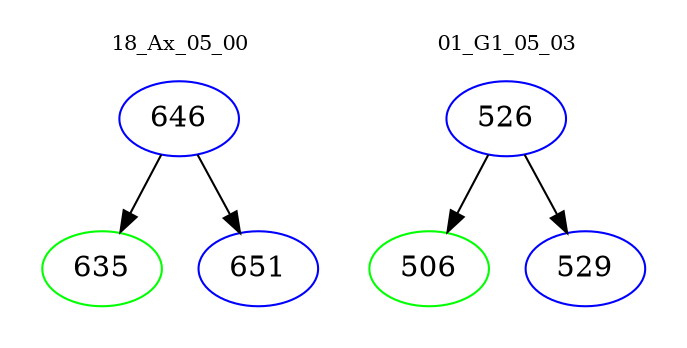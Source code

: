 digraph{
subgraph cluster_0 {
color = white
label = "18_Ax_05_00";
fontsize=10;
T0_646 [label="646", color="blue"]
T0_646 -> T0_635 [color="black"]
T0_635 [label="635", color="green"]
T0_646 -> T0_651 [color="black"]
T0_651 [label="651", color="blue"]
}
subgraph cluster_1 {
color = white
label = "01_G1_05_03";
fontsize=10;
T1_526 [label="526", color="blue"]
T1_526 -> T1_506 [color="black"]
T1_506 [label="506", color="green"]
T1_526 -> T1_529 [color="black"]
T1_529 [label="529", color="blue"]
}
}
